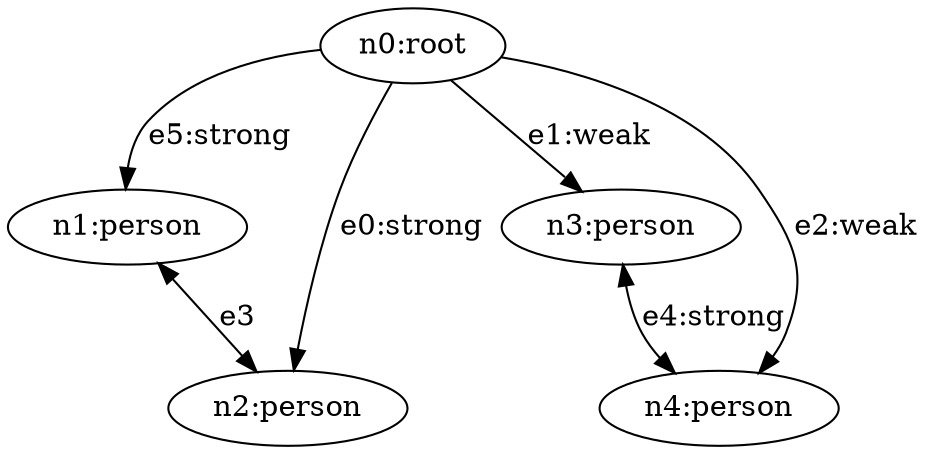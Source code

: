 strict digraph root {
    "n0" [ id="7009be1b8fe1422f884411f0b4f73fe7", label="n0:root"  ]
    "n1" [ id="54e708d7ee014199b4e0935d24f67b1e", label="n1:person" , name="Joe" ]
    "n2" [ id="d299d5564cde4feebb7fe5f977015792", label="n2:person" , name="Anon" ]
    "n3" [ id="18451c19f8bc45d5a713cc860d39faf1", label="n3:person" , name="Anon" ]
    "n4" [ id="2ec9314073744e3cbb5acb0ba910cf36", label="n4:person" , name="Mike" ]
    "n0" -> "n2" [ id="e4b4292b7bba4046b6ead175e92766a7", label="e0:strong" ]
    "n0" -> "n3" [ id="8eba2c94ee6a4edab0702a53a8cb86cc", label="e1:weak" ]
    "n0" -> "n4" [ id="89ff9ca8e5e6465cabce975bd6de7492", label="e2:weak" ]
    "n1" -> "n2" [ id="121732b6d23242c18c0c843333076afe", label="e3", dir="both" ]
    "n3" -> "n4" [ id="146974152b4449c68c56b4ab85c94248", label="e4:strong", dir="both" ]
    "n0" -> "n1" [ id="73a1c3ec5f11490d882d1cd5ae875234", label="e5:strong" ]
}